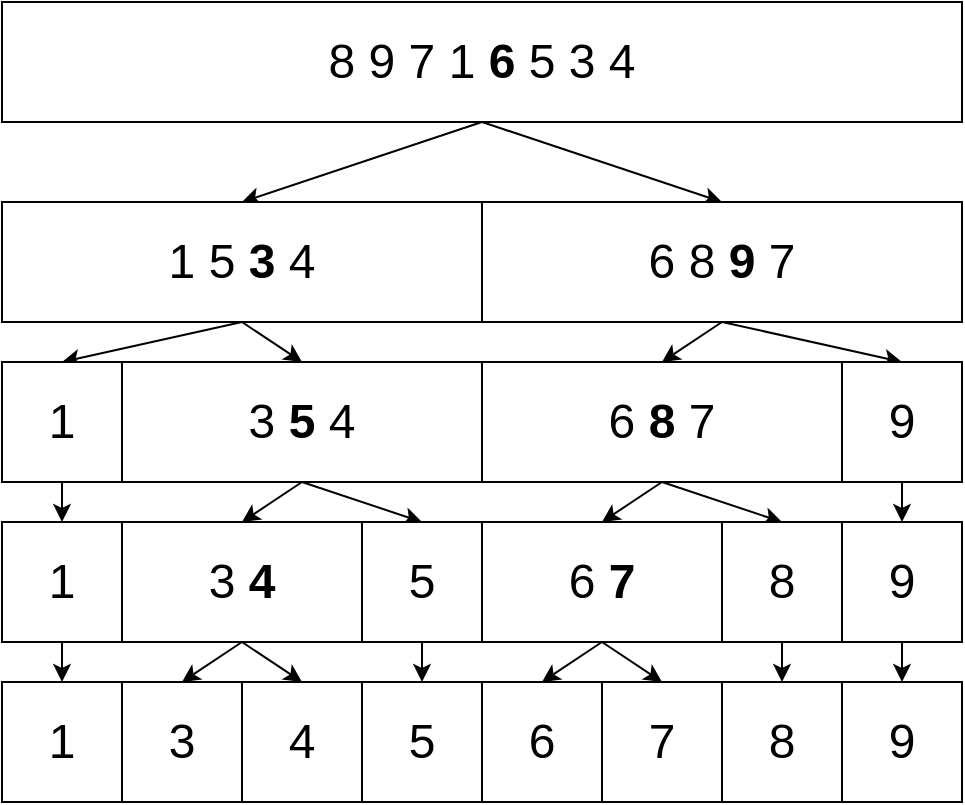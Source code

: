 <mxfile version="17.1.2" type="device"><diagram id="wRdisS2qM16vGx6qAD1d" name="Page-1"><mxGraphModel dx="782" dy="420" grid="1" gridSize="10" guides="1" tooltips="1" connect="1" arrows="1" fold="1" page="1" pageScale="1" pageWidth="827" pageHeight="1169" math="0" shadow="0"><root><mxCell id="0"/><mxCell id="1" parent="0"/><mxCell id="mTbE-KQORuQR0Ber_Rix-9" style="edgeStyle=none;rounded=0;orthogonalLoop=1;jettySize=auto;html=1;exitX=0.5;exitY=1;exitDx=0;exitDy=0;entryX=0.5;entryY=0;entryDx=0;entryDy=0;fontSize=24;" edge="1" parent="1" source="mTbE-KQORuQR0Ber_Rix-3" target="mTbE-KQORuQR0Ber_Rix-5"><mxGeometry relative="1" as="geometry"/></mxCell><mxCell id="mTbE-KQORuQR0Ber_Rix-10" style="edgeStyle=none;rounded=0;orthogonalLoop=1;jettySize=auto;html=1;exitX=0.5;exitY=1;exitDx=0;exitDy=0;entryX=0.5;entryY=0;entryDx=0;entryDy=0;fontSize=24;" edge="1" parent="1" source="mTbE-KQORuQR0Ber_Rix-3" target="mTbE-KQORuQR0Ber_Rix-4"><mxGeometry relative="1" as="geometry"/></mxCell><mxCell id="mTbE-KQORuQR0Ber_Rix-3" value="&lt;div align=&quot;center&quot;&gt;&lt;font style=&quot;font-size: 24px&quot;&gt;8 9 7 1 &lt;b&gt;6 &lt;/b&gt;5 3 4&lt;/font&gt;&lt;br&gt;&lt;/div&gt;" style="rounded=0;whiteSpace=wrap;html=1;align=center;" vertex="1" parent="1"><mxGeometry x="140" y="60" width="480" height="60" as="geometry"/></mxCell><mxCell id="mTbE-KQORuQR0Ber_Rix-29" style="edgeStyle=none;rounded=0;orthogonalLoop=1;jettySize=auto;html=1;exitX=0.5;exitY=1;exitDx=0;exitDy=0;entryX=0.5;entryY=0;entryDx=0;entryDy=0;fontSize=24;" edge="1" parent="1" source="mTbE-KQORuQR0Ber_Rix-4" target="mTbE-KQORuQR0Ber_Rix-11"><mxGeometry relative="1" as="geometry"/></mxCell><mxCell id="mTbE-KQORuQR0Ber_Rix-30" style="edgeStyle=none;rounded=0;orthogonalLoop=1;jettySize=auto;html=1;exitX=0.5;exitY=1;exitDx=0;exitDy=0;entryX=0.5;entryY=0;entryDx=0;entryDy=0;fontSize=24;" edge="1" parent="1" source="mTbE-KQORuQR0Ber_Rix-4" target="mTbE-KQORuQR0Ber_Rix-12"><mxGeometry relative="1" as="geometry"/></mxCell><mxCell id="mTbE-KQORuQR0Ber_Rix-4" value="1 5 &lt;b&gt;3&lt;/b&gt; 4" style="rounded=0;whiteSpace=wrap;html=1;fontSize=24;" vertex="1" parent="1"><mxGeometry x="140" y="160" width="240" height="60" as="geometry"/></mxCell><mxCell id="mTbE-KQORuQR0Ber_Rix-31" style="edgeStyle=none;rounded=0;orthogonalLoop=1;jettySize=auto;html=1;exitX=0.5;exitY=1;exitDx=0;exitDy=0;entryX=0.5;entryY=0;entryDx=0;entryDy=0;fontSize=24;" edge="1" parent="1" source="mTbE-KQORuQR0Ber_Rix-5" target="mTbE-KQORuQR0Ber_Rix-13"><mxGeometry relative="1" as="geometry"/></mxCell><mxCell id="mTbE-KQORuQR0Ber_Rix-33" style="edgeStyle=none;rounded=0;orthogonalLoop=1;jettySize=auto;html=1;exitX=0.5;exitY=1;exitDx=0;exitDy=0;entryX=0.5;entryY=0;entryDx=0;entryDy=0;fontSize=24;" edge="1" parent="1" source="mTbE-KQORuQR0Ber_Rix-5" target="mTbE-KQORuQR0Ber_Rix-14"><mxGeometry relative="1" as="geometry"/></mxCell><mxCell id="mTbE-KQORuQR0Ber_Rix-5" value="6 8 &lt;b&gt;9&lt;/b&gt; 7" style="rounded=0;whiteSpace=wrap;html=1;fontSize=24;" vertex="1" parent="1"><mxGeometry x="380" y="160" width="240" height="60" as="geometry"/></mxCell><mxCell id="mTbE-KQORuQR0Ber_Rix-39" style="edgeStyle=none;rounded=0;orthogonalLoop=1;jettySize=auto;html=1;exitX=0.5;exitY=1;exitDx=0;exitDy=0;entryX=0.5;entryY=0;entryDx=0;entryDy=0;fontSize=24;" edge="1" parent="1" source="mTbE-KQORuQR0Ber_Rix-11" target="mTbE-KQORuQR0Ber_Rix-15"><mxGeometry relative="1" as="geometry"/></mxCell><mxCell id="mTbE-KQORuQR0Ber_Rix-11" value="1" style="rounded=0;whiteSpace=wrap;html=1;fontSize=24;" vertex="1" parent="1"><mxGeometry x="140" y="240" width="60" height="60" as="geometry"/></mxCell><mxCell id="mTbE-KQORuQR0Ber_Rix-37" style="edgeStyle=none;rounded=0;orthogonalLoop=1;jettySize=auto;html=1;exitX=0.5;exitY=1;exitDx=0;exitDy=0;entryX=0.5;entryY=0;entryDx=0;entryDy=0;fontSize=24;" edge="1" parent="1" source="mTbE-KQORuQR0Ber_Rix-12" target="mTbE-KQORuQR0Ber_Rix-17"><mxGeometry relative="1" as="geometry"/></mxCell><mxCell id="mTbE-KQORuQR0Ber_Rix-38" style="edgeStyle=none;rounded=0;orthogonalLoop=1;jettySize=auto;html=1;exitX=0.5;exitY=1;exitDx=0;exitDy=0;entryX=0.5;entryY=0;entryDx=0;entryDy=0;fontSize=24;" edge="1" parent="1" source="mTbE-KQORuQR0Ber_Rix-12" target="mTbE-KQORuQR0Ber_Rix-16"><mxGeometry relative="1" as="geometry"/></mxCell><mxCell id="mTbE-KQORuQR0Ber_Rix-12" value="3 &lt;b&gt;5&lt;/b&gt; 4" style="rounded=0;whiteSpace=wrap;html=1;fontSize=24;" vertex="1" parent="1"><mxGeometry x="200" y="240" width="180" height="60" as="geometry"/></mxCell><mxCell id="mTbE-KQORuQR0Ber_Rix-35" style="edgeStyle=none;rounded=0;orthogonalLoop=1;jettySize=auto;html=1;exitX=0.5;exitY=1;exitDx=0;exitDy=0;entryX=0.5;entryY=0;entryDx=0;entryDy=0;fontSize=24;" edge="1" parent="1" source="mTbE-KQORuQR0Ber_Rix-13" target="mTbE-KQORuQR0Ber_Rix-23"><mxGeometry relative="1" as="geometry"/></mxCell><mxCell id="mTbE-KQORuQR0Ber_Rix-36" style="edgeStyle=none;rounded=0;orthogonalLoop=1;jettySize=auto;html=1;exitX=0.5;exitY=1;exitDx=0;exitDy=0;entryX=0.5;entryY=0;entryDx=0;entryDy=0;fontSize=24;" edge="1" parent="1" source="mTbE-KQORuQR0Ber_Rix-13" target="mTbE-KQORuQR0Ber_Rix-22"><mxGeometry relative="1" as="geometry"/></mxCell><mxCell id="mTbE-KQORuQR0Ber_Rix-13" value="6 &lt;b&gt;8&lt;/b&gt; 7" style="rounded=0;whiteSpace=wrap;html=1;fontSize=24;" vertex="1" parent="1"><mxGeometry x="380" y="240" width="180" height="60" as="geometry"/></mxCell><mxCell id="mTbE-KQORuQR0Ber_Rix-34" style="edgeStyle=none;rounded=0;orthogonalLoop=1;jettySize=auto;html=1;exitX=0.5;exitY=1;exitDx=0;exitDy=0;entryX=0.5;entryY=0;entryDx=0;entryDy=0;fontSize=24;" edge="1" parent="1" source="mTbE-KQORuQR0Ber_Rix-14" target="mTbE-KQORuQR0Ber_Rix-24"><mxGeometry relative="1" as="geometry"/></mxCell><mxCell id="mTbE-KQORuQR0Ber_Rix-14" value="9" style="rounded=0;whiteSpace=wrap;html=1;fontSize=24;" vertex="1" parent="1"><mxGeometry x="560" y="240" width="60" height="60" as="geometry"/></mxCell><mxCell id="mTbE-KQORuQR0Ber_Rix-40" style="edgeStyle=none;rounded=0;orthogonalLoop=1;jettySize=auto;html=1;exitX=0.5;exitY=1;exitDx=0;exitDy=0;entryX=0.5;entryY=0;entryDx=0;entryDy=0;fontSize=24;" edge="1" parent="1" source="mTbE-KQORuQR0Ber_Rix-15" target="mTbE-KQORuQR0Ber_Rix-18"><mxGeometry relative="1" as="geometry"/></mxCell><mxCell id="mTbE-KQORuQR0Ber_Rix-15" value="1" style="rounded=0;whiteSpace=wrap;html=1;fontSize=24;" vertex="1" parent="1"><mxGeometry x="140" y="320" width="60" height="60" as="geometry"/></mxCell><mxCell id="mTbE-KQORuQR0Ber_Rix-41" style="edgeStyle=none;rounded=0;orthogonalLoop=1;jettySize=auto;html=1;exitX=0.5;exitY=1;exitDx=0;exitDy=0;entryX=0.5;entryY=0;entryDx=0;entryDy=0;fontSize=24;" edge="1" parent="1" source="mTbE-KQORuQR0Ber_Rix-16" target="mTbE-KQORuQR0Ber_Rix-19"><mxGeometry relative="1" as="geometry"/></mxCell><mxCell id="mTbE-KQORuQR0Ber_Rix-42" style="edgeStyle=none;rounded=0;orthogonalLoop=1;jettySize=auto;html=1;exitX=0.5;exitY=1;exitDx=0;exitDy=0;entryX=0.5;entryY=0;entryDx=0;entryDy=0;fontSize=24;" edge="1" parent="1" source="mTbE-KQORuQR0Ber_Rix-16" target="mTbE-KQORuQR0Ber_Rix-20"><mxGeometry relative="1" as="geometry"/></mxCell><mxCell id="mTbE-KQORuQR0Ber_Rix-16" value="3 &lt;b&gt;4&lt;/b&gt;" style="rounded=0;whiteSpace=wrap;html=1;fontSize=24;" vertex="1" parent="1"><mxGeometry x="200" y="320" width="120" height="60" as="geometry"/></mxCell><mxCell id="mTbE-KQORuQR0Ber_Rix-43" style="edgeStyle=none;rounded=0;orthogonalLoop=1;jettySize=auto;html=1;exitX=0.5;exitY=1;exitDx=0;exitDy=0;entryX=0.5;entryY=0;entryDx=0;entryDy=0;fontSize=24;" edge="1" parent="1" source="mTbE-KQORuQR0Ber_Rix-17" target="mTbE-KQORuQR0Ber_Rix-21"><mxGeometry relative="1" as="geometry"/></mxCell><mxCell id="mTbE-KQORuQR0Ber_Rix-17" value="5" style="rounded=0;whiteSpace=wrap;html=1;fontSize=24;" vertex="1" parent="1"><mxGeometry x="320" y="320" width="60" height="60" as="geometry"/></mxCell><mxCell id="mTbE-KQORuQR0Ber_Rix-18" value="1" style="rounded=0;whiteSpace=wrap;html=1;fontSize=24;" vertex="1" parent="1"><mxGeometry x="140" y="400" width="60" height="60" as="geometry"/></mxCell><mxCell id="mTbE-KQORuQR0Ber_Rix-19" value="3" style="rounded=0;whiteSpace=wrap;html=1;fontSize=24;" vertex="1" parent="1"><mxGeometry x="200" y="400" width="60" height="60" as="geometry"/></mxCell><mxCell id="mTbE-KQORuQR0Ber_Rix-20" value="4" style="rounded=0;whiteSpace=wrap;html=1;fontSize=24;" vertex="1" parent="1"><mxGeometry x="260" y="400" width="60" height="60" as="geometry"/></mxCell><mxCell id="mTbE-KQORuQR0Ber_Rix-21" value="5" style="rounded=0;whiteSpace=wrap;html=1;fontSize=24;" vertex="1" parent="1"><mxGeometry x="320" y="400" width="60" height="60" as="geometry"/></mxCell><mxCell id="mTbE-KQORuQR0Ber_Rix-44" style="edgeStyle=none;rounded=0;orthogonalLoop=1;jettySize=auto;html=1;exitX=0.5;exitY=1;exitDx=0;exitDy=0;entryX=0.5;entryY=0;entryDx=0;entryDy=0;fontSize=24;" edge="1" parent="1" source="mTbE-KQORuQR0Ber_Rix-22" target="mTbE-KQORuQR0Ber_Rix-25"><mxGeometry relative="1" as="geometry"/></mxCell><mxCell id="mTbE-KQORuQR0Ber_Rix-45" style="edgeStyle=none;rounded=0;orthogonalLoop=1;jettySize=auto;html=1;exitX=0.5;exitY=1;exitDx=0;exitDy=0;entryX=0.5;entryY=0;entryDx=0;entryDy=0;fontSize=24;" edge="1" parent="1" source="mTbE-KQORuQR0Ber_Rix-22" target="mTbE-KQORuQR0Ber_Rix-26"><mxGeometry relative="1" as="geometry"/></mxCell><mxCell id="mTbE-KQORuQR0Ber_Rix-22" value="6 &lt;b&gt;7&lt;/b&gt;" style="rounded=0;whiteSpace=wrap;html=1;fontSize=24;" vertex="1" parent="1"><mxGeometry x="380" y="320" width="120" height="60" as="geometry"/></mxCell><mxCell id="mTbE-KQORuQR0Ber_Rix-46" style="edgeStyle=none;rounded=0;orthogonalLoop=1;jettySize=auto;html=1;exitX=0.5;exitY=1;exitDx=0;exitDy=0;entryX=0.5;entryY=0;entryDx=0;entryDy=0;fontSize=24;" edge="1" parent="1" source="mTbE-KQORuQR0Ber_Rix-23" target="mTbE-KQORuQR0Ber_Rix-27"><mxGeometry relative="1" as="geometry"/></mxCell><mxCell id="mTbE-KQORuQR0Ber_Rix-23" value="8" style="rounded=0;whiteSpace=wrap;html=1;fontSize=24;" vertex="1" parent="1"><mxGeometry x="500" y="320" width="60" height="60" as="geometry"/></mxCell><mxCell id="mTbE-KQORuQR0Ber_Rix-47" style="edgeStyle=none;rounded=0;orthogonalLoop=1;jettySize=auto;html=1;exitX=0.5;exitY=1;exitDx=0;exitDy=0;entryX=0.5;entryY=0;entryDx=0;entryDy=0;fontSize=24;" edge="1" parent="1" source="mTbE-KQORuQR0Ber_Rix-24" target="mTbE-KQORuQR0Ber_Rix-28"><mxGeometry relative="1" as="geometry"/></mxCell><mxCell id="mTbE-KQORuQR0Ber_Rix-24" value="9" style="rounded=0;whiteSpace=wrap;html=1;fontSize=24;" vertex="1" parent="1"><mxGeometry x="560" y="320" width="60" height="60" as="geometry"/></mxCell><mxCell id="mTbE-KQORuQR0Ber_Rix-25" value="6" style="rounded=0;whiteSpace=wrap;html=1;fontSize=24;" vertex="1" parent="1"><mxGeometry x="380" y="400" width="60" height="60" as="geometry"/></mxCell><mxCell id="mTbE-KQORuQR0Ber_Rix-26" value="7" style="rounded=0;whiteSpace=wrap;html=1;fontSize=24;" vertex="1" parent="1"><mxGeometry x="440" y="400" width="60" height="60" as="geometry"/></mxCell><mxCell id="mTbE-KQORuQR0Ber_Rix-27" value="8" style="rounded=0;whiteSpace=wrap;html=1;fontSize=24;" vertex="1" parent="1"><mxGeometry x="500" y="400" width="60" height="60" as="geometry"/></mxCell><mxCell id="mTbE-KQORuQR0Ber_Rix-28" value="9" style="rounded=0;whiteSpace=wrap;html=1;fontSize=24;" vertex="1" parent="1"><mxGeometry x="560" y="400" width="60" height="60" as="geometry"/></mxCell></root></mxGraphModel></diagram></mxfile>